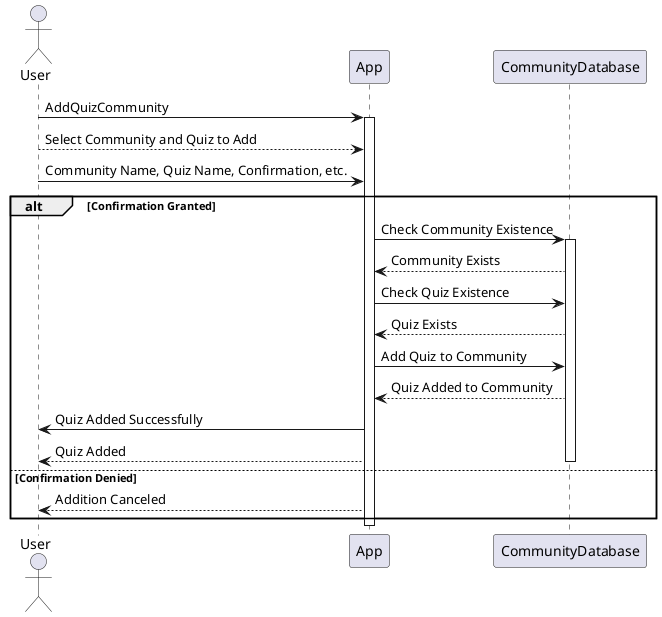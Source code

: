 @startuml AddQuizCommunitySequence

actor User
User -> App: AddQuizCommunity
activate App

User --> App: Select Community and Quiz to Add
User -> App: Community Name, Quiz Name, Confirmation, etc.

alt Confirmation Granted
    App -> CommunityDatabase: Check Community Existence
    activate CommunityDatabase
    App <-- CommunityDatabase: Community Exists
    App -> CommunityDatabase: Check Quiz Existence
    App <-- CommunityDatabase: Quiz Exists
    App -> CommunityDatabase: Add Quiz to Community
    App <-- CommunityDatabase: Quiz Added to Community
    App -> User: Quiz Added Successfully
    User <-- App: Quiz Added
    deactivate CommunityDatabase
else Confirmation Denied
    App --> User: Addition Canceled
end

deactivate App
@enduml